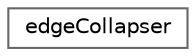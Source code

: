 digraph "Graphical Class Hierarchy"
{
 // LATEX_PDF_SIZE
  bgcolor="transparent";
  edge [fontname=Helvetica,fontsize=10,labelfontname=Helvetica,labelfontsize=10];
  node [fontname=Helvetica,fontsize=10,shape=box,height=0.2,width=0.4];
  rankdir="LR";
  Node0 [id="Node000000",label="edgeCollapser",height=0.2,width=0.4,color="grey40", fillcolor="white", style="filled",URL="$classFoam_1_1edgeCollapser.html",tooltip="Does polyTopoChanges to remove edges. Can remove faces due to edge collapse but can not remove cells ..."];
}
